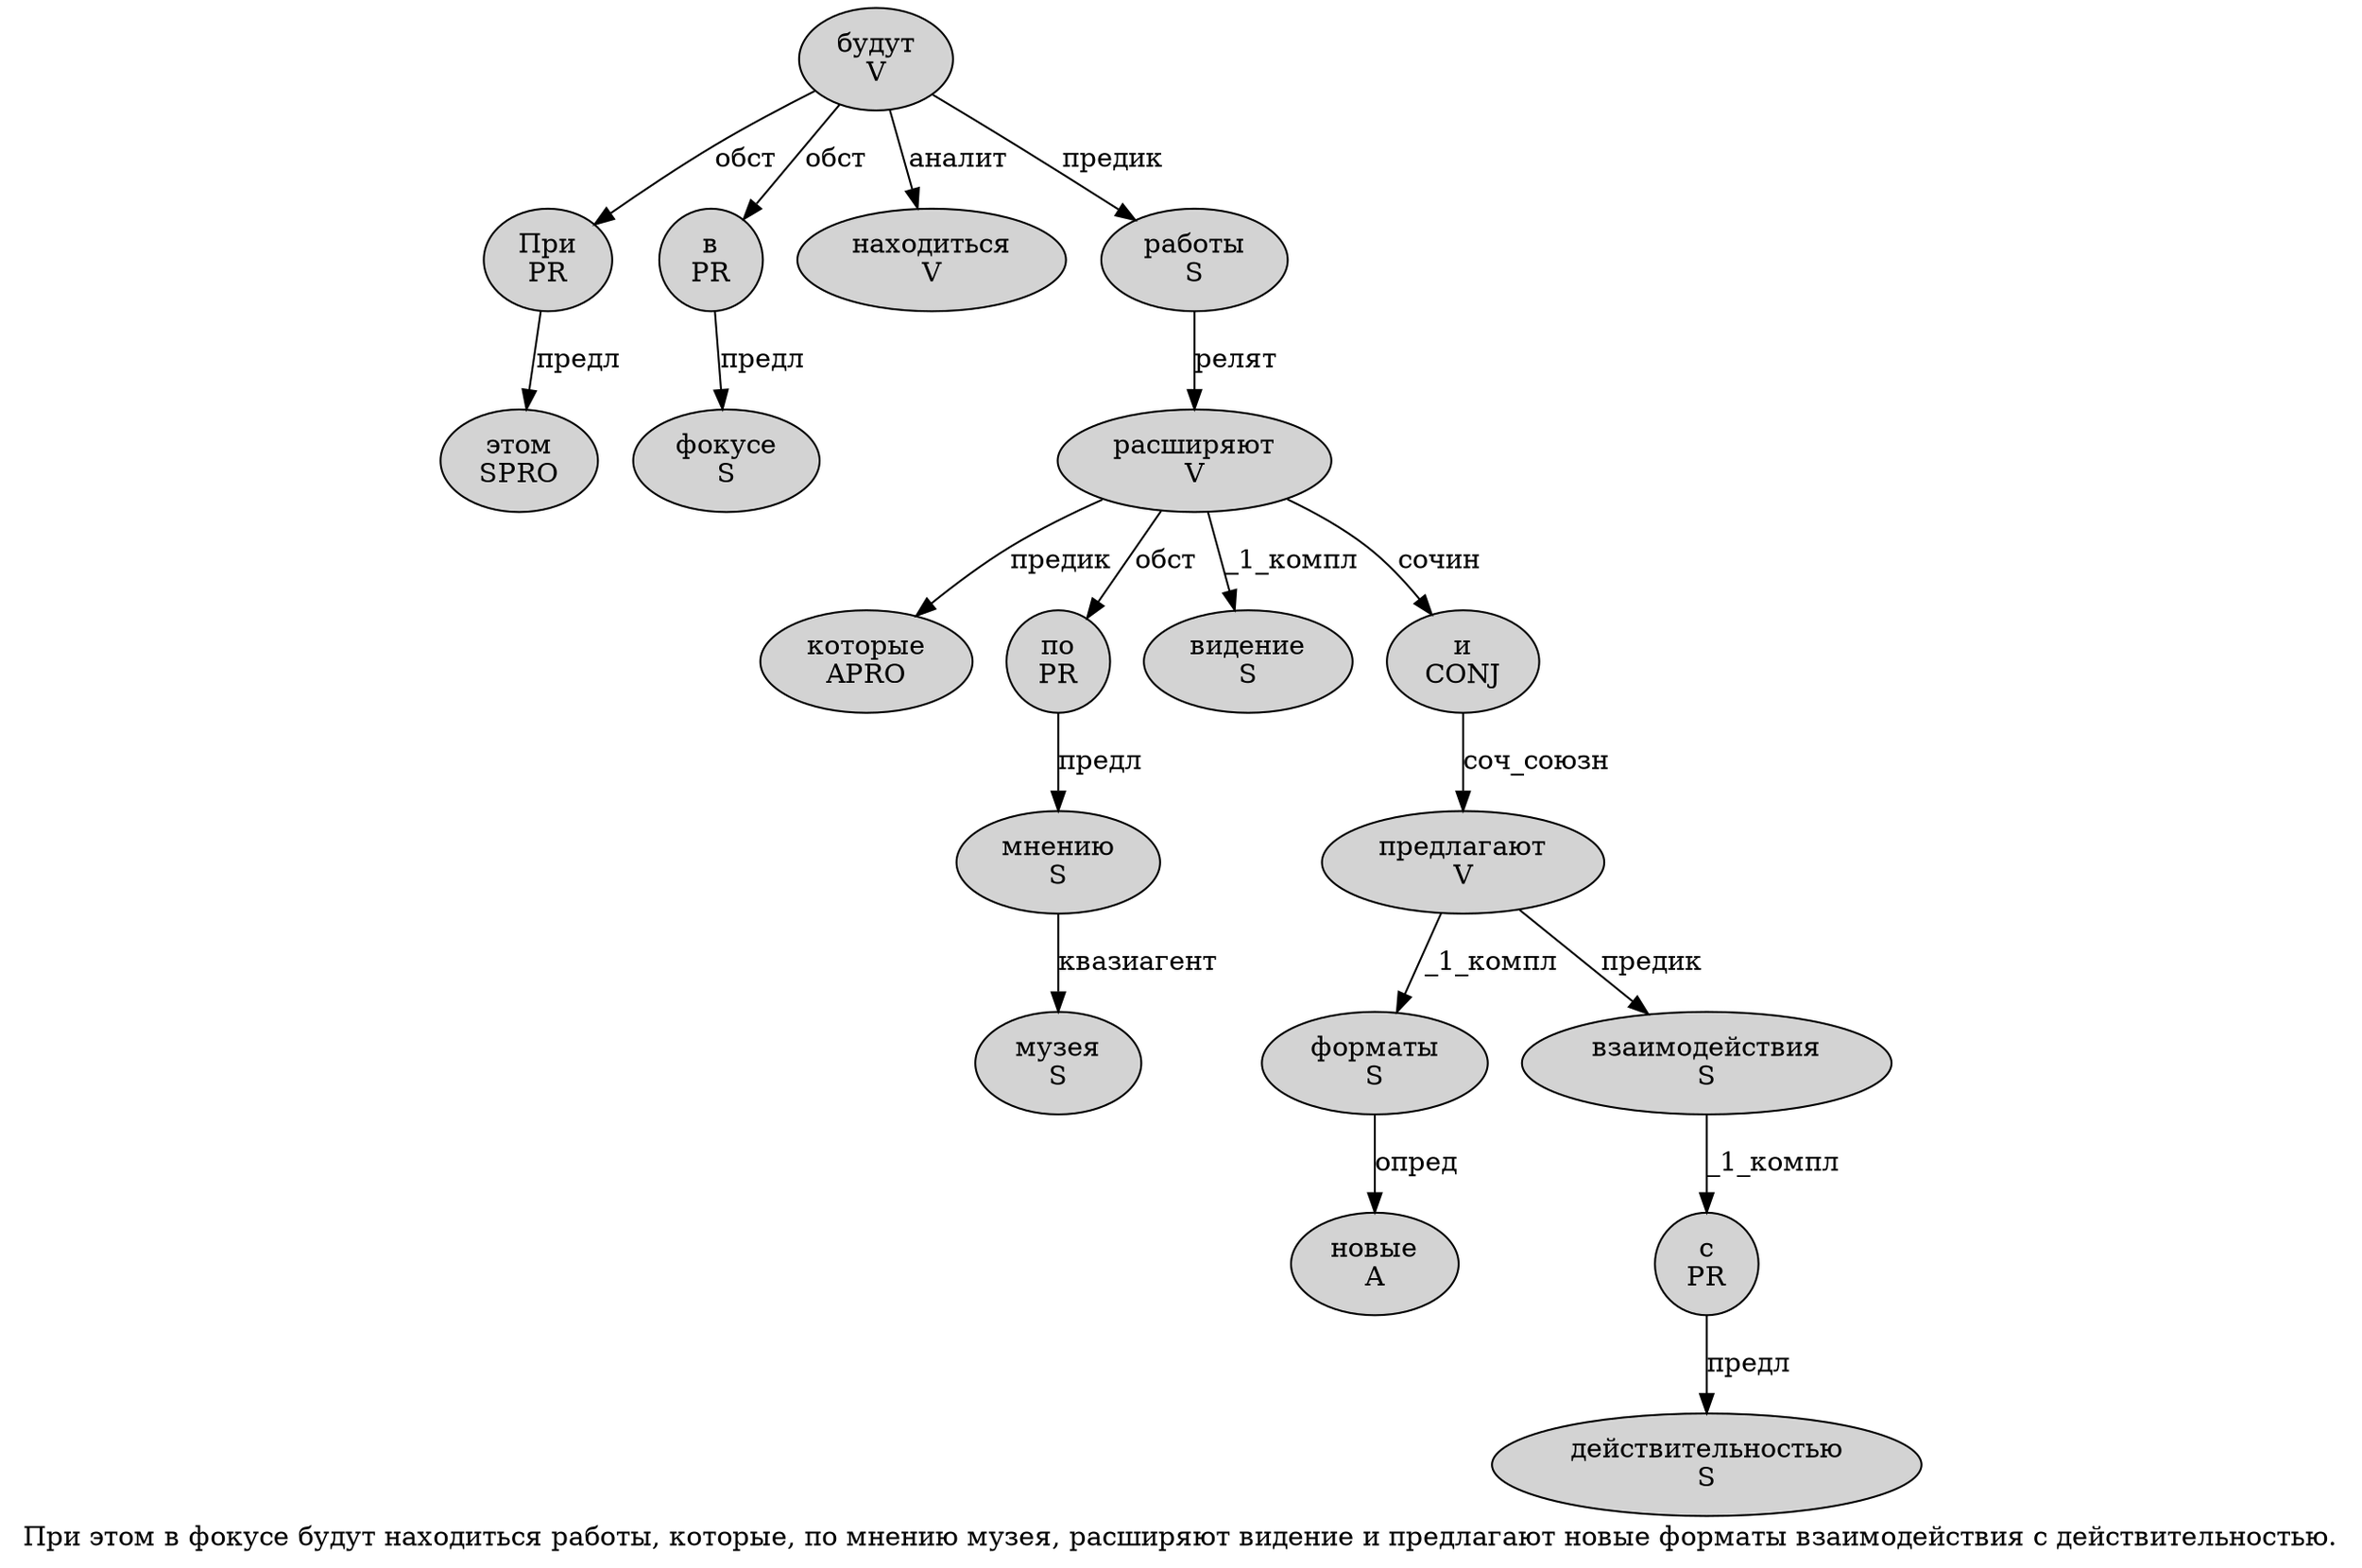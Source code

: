 digraph SENTENCE_833 {
	graph [label="При этом в фокусе будут находиться работы, которые, по мнению музея, расширяют видение и предлагают новые форматы взаимодействия с действительностью."]
	node [style=filled]
		0 [label="При
PR" color="" fillcolor=lightgray penwidth=1 shape=ellipse]
		1 [label="этом
SPRO" color="" fillcolor=lightgray penwidth=1 shape=ellipse]
		2 [label="в
PR" color="" fillcolor=lightgray penwidth=1 shape=ellipse]
		3 [label="фокусе
S" color="" fillcolor=lightgray penwidth=1 shape=ellipse]
		4 [label="будут
V" color="" fillcolor=lightgray penwidth=1 shape=ellipse]
		5 [label="находиться
V" color="" fillcolor=lightgray penwidth=1 shape=ellipse]
		6 [label="работы
S" color="" fillcolor=lightgray penwidth=1 shape=ellipse]
		8 [label="которые
APRO" color="" fillcolor=lightgray penwidth=1 shape=ellipse]
		10 [label="по
PR" color="" fillcolor=lightgray penwidth=1 shape=ellipse]
		11 [label="мнению
S" color="" fillcolor=lightgray penwidth=1 shape=ellipse]
		12 [label="музея
S" color="" fillcolor=lightgray penwidth=1 shape=ellipse]
		14 [label="расширяют
V" color="" fillcolor=lightgray penwidth=1 shape=ellipse]
		15 [label="видение
S" color="" fillcolor=lightgray penwidth=1 shape=ellipse]
		16 [label="и
CONJ" color="" fillcolor=lightgray penwidth=1 shape=ellipse]
		17 [label="предлагают
V" color="" fillcolor=lightgray penwidth=1 shape=ellipse]
		18 [label="новые
A" color="" fillcolor=lightgray penwidth=1 shape=ellipse]
		19 [label="форматы
S" color="" fillcolor=lightgray penwidth=1 shape=ellipse]
		20 [label="взаимодействия
S" color="" fillcolor=lightgray penwidth=1 shape=ellipse]
		21 [label="с
PR" color="" fillcolor=lightgray penwidth=1 shape=ellipse]
		22 [label="действительностью
S" color="" fillcolor=lightgray penwidth=1 shape=ellipse]
			14 -> 8 [label="предик"]
			14 -> 10 [label="обст"]
			14 -> 15 [label="_1_компл"]
			14 -> 16 [label="сочин"]
			17 -> 19 [label="_1_компл"]
			17 -> 20 [label="предик"]
			2 -> 3 [label="предл"]
			16 -> 17 [label="соч_союзн"]
			0 -> 1 [label="предл"]
			6 -> 14 [label="релят"]
			10 -> 11 [label="предл"]
			21 -> 22 [label="предл"]
			11 -> 12 [label="квазиагент"]
			19 -> 18 [label="опред"]
			4 -> 0 [label="обст"]
			4 -> 2 [label="обст"]
			4 -> 5 [label="аналит"]
			4 -> 6 [label="предик"]
			20 -> 21 [label="_1_компл"]
}